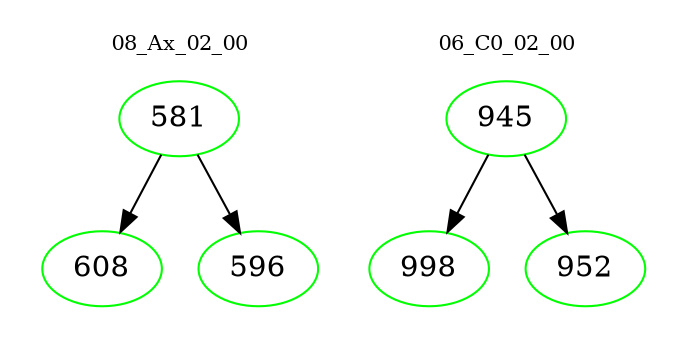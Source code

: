 digraph{
subgraph cluster_0 {
color = white
label = "08_Ax_02_00";
fontsize=10;
T0_581 [label="581", color="green"]
T0_581 -> T0_608 [color="black"]
T0_608 [label="608", color="green"]
T0_581 -> T0_596 [color="black"]
T0_596 [label="596", color="green"]
}
subgraph cluster_1 {
color = white
label = "06_C0_02_00";
fontsize=10;
T1_945 [label="945", color="green"]
T1_945 -> T1_998 [color="black"]
T1_998 [label="998", color="green"]
T1_945 -> T1_952 [color="black"]
T1_952 [label="952", color="green"]
}
}

